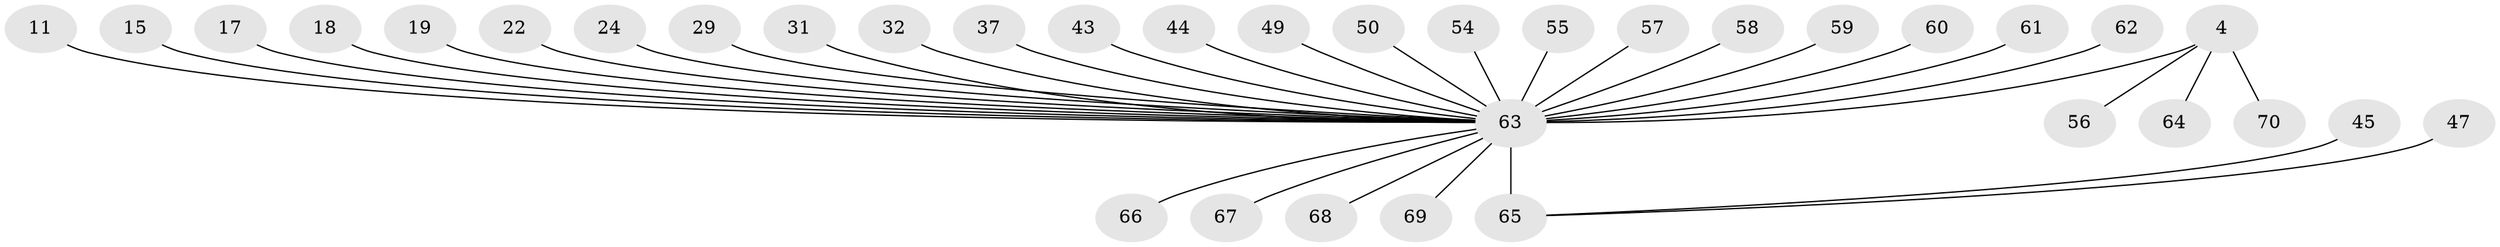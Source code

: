 // original degree distribution, {2: 0.24285714285714285, 24: 0.014285714285714285, 4: 0.02857142857142857, 9: 0.014285714285714285, 6: 0.02857142857142857, 10: 0.014285714285714285, 8: 0.014285714285714285, 3: 0.12857142857142856, 1: 0.5, 5: 0.014285714285714285}
// Generated by graph-tools (version 1.1) at 2025/47/03/09/25 04:47:38]
// undirected, 35 vertices, 34 edges
graph export_dot {
graph [start="1"]
  node [color=gray90,style=filled];
  4 [super="+1"];
  11;
  15;
  17;
  18;
  19;
  22 [super="+12"];
  24;
  29;
  31;
  32;
  37;
  43;
  44;
  45;
  47;
  49;
  50 [super="+38+46"];
  54 [super="+26"];
  55 [super="+20"];
  56 [super="+48"];
  57;
  58;
  59 [super="+35"];
  60 [super="+14+13"];
  61 [super="+42"];
  62;
  63 [super="+27+53+52+51"];
  64;
  65 [super="+9"];
  66;
  67 [super="+34"];
  68;
  69 [super="+33"];
  70;
  4 -- 56 [weight=2];
  4 -- 64;
  4 -- 70;
  4 -- 63 [weight=4];
  11 -- 63;
  15 -- 63;
  17 -- 63;
  18 -- 63;
  19 -- 63;
  22 -- 63;
  24 -- 63;
  29 -- 63;
  31 -- 63;
  32 -- 63;
  37 -- 63;
  43 -- 63;
  44 -- 63;
  45 -- 65;
  47 -- 65;
  49 -- 63;
  50 -- 63;
  54 -- 63;
  55 -- 63;
  57 -- 63;
  58 -- 63 [weight=2];
  59 -- 63;
  60 -- 63 [weight=3];
  61 -- 63;
  62 -- 63;
  63 -- 65 [weight=8];
  63 -- 68;
  63 -- 66;
  63 -- 69;
  63 -- 67;
}
